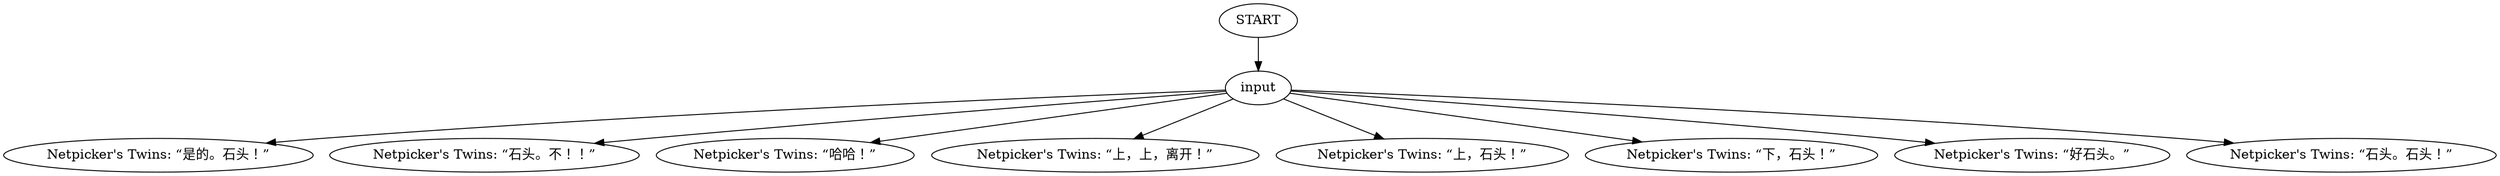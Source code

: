 # VILLAGE / LILIENNES TWINS barks
# Two of Netpicker's kids standing around in the village, shuffling on their feet, kicking rocks and yelling barks or somesuch.
# ==================================================
digraph G {
	  0 [label="START"];
	  1 [label="input"];
	  2 [label="Netpicker's Twins: “是的。石头！”"];
	  4 [label="Netpicker's Twins: “石头。不！！”"];
	  5 [label="Netpicker's Twins: “哈哈！”"];
	  6 [label="Netpicker's Twins: “上，上，离开！”"];
	  7 [label="Netpicker's Twins: “上，石头！”"];
	  8 [label="Netpicker's Twins: “下，石头！”"];
	  9 [label="Netpicker's Twins: “好石头。”"];
	  10 [label="Netpicker's Twins: “石头。石头！”"];
	  0 -> 1
	  1 -> 2
	  1 -> 4
	  1 -> 5
	  1 -> 6
	  1 -> 7
	  1 -> 8
	  1 -> 9
	  1 -> 10
}

